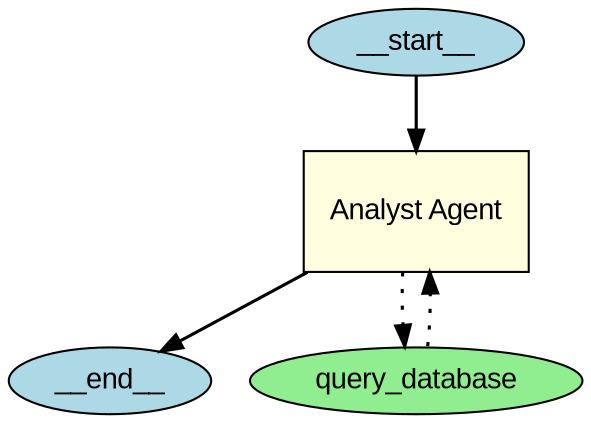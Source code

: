 
    digraph G {
        graph [splines=true];
        node [fontname="Arial"];
        edge [penwidth=1.5];
    "__start__" [label="__start__", shape=ellipse, style=filled, fillcolor=lightblue, width=0.5, height=0.3];"__end__" [label="__end__", shape=ellipse, style=filled, fillcolor=lightblue, width=0.5, height=0.3];"Analyst Agent" [label="Analyst Agent", shape=box, style=filled, fillcolor=lightyellow, width=1.5, height=0.8];"query_database" [label="query_database", shape=ellipse, style=filled, fillcolor=lightgreen, width=0.5, height=0.3];"__start__" -> "Analyst Agent";
        "Analyst Agent" -> "query_database" [style=dotted, penwidth=1.5];
        "query_database" -> "Analyst Agent" [style=dotted, penwidth=1.5];"Analyst Agent" -> "__end__";}
